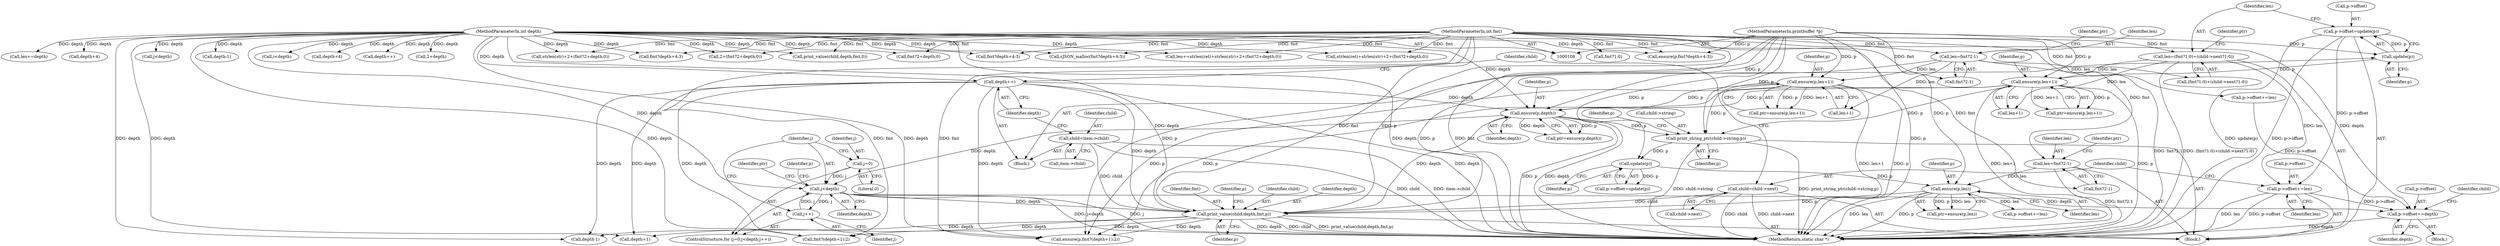 digraph "0_iperf_91f2fa59e8ed80dfbf400add0164ee0e508e412a_42@API" {
"1000379" [label="(Call,p->offset=update(p))"];
"1000383" [label="(Call,update(p))"];
"1000374" [label="(Call,print_value(child,depth,fmt,p))"];
"1000435" [label="(Call,child=child->next)"];
"1000288" [label="(Call,child=item->child)"];
"1000293" [label="(Call,depth++)"];
"1000110" [label="(MethodParameterIn,int depth)"];
"1000315" [label="(Call,j<depth)"];
"1000312" [label="(Call,j=0)"];
"1000318" [label="(Call,j++)"];
"1000303" [label="(Call,ensure(p,depth))"];
"1000400" [label="(Call,ensure(p,len+1))"];
"1000112" [label="(MethodParameterIn,printbuffer *p)"];
"1000385" [label="(Call,len=(fmt?1:0)+(child->next?1:0))"];
"1000111" [label="(MethodParameterIn,int fmt)"];
"1000257" [label="(Call,ensure(p,len+1))"];
"1000249" [label="(Call,len=fmt?2:1)"];
"1000349" [label="(Call,ensure(p,len))"];
"1000339" [label="(Call,update(p))"];
"1000330" [label="(Call,print_string_ptr(child->string,p))"];
"1000341" [label="(Call,len=fmt?2:1)"];
"1000430" [label="(Call,p->offset+=len)"];
"1000325" [label="(Call,p->offset+=depth)"];
"1000572" [label="(Call,print_value(child,depth,fmt,0))"];
"1000326" [label="(Call,p->offset)"];
"1000385" [label="(Call,len=(fmt?1:0)+(child->next?1:0))"];
"1000243" [label="(Block,)"];
"1000349" [label="(Call,ensure(p,len))"];
"1000315" [label="(Call,j<depth)"];
"1000258" [label="(Identifier,p)"];
"1000311" [label="(ControlStructure,for (j=0;j<depth;j++))"];
"1000314" [label="(Literal,0)"];
"1000257" [label="(Call,ensure(p,len+1))"];
"1000386" [label="(Identifier,len)"];
"1000381" [label="(Identifier,p)"];
"1000380" [label="(Call,p->offset)"];
"1000301" [label="(Call,ptr=ensure(p,depth))"];
"1000219" [label="(Call,i<depth)"];
"1000290" [label="(Call,item->child)"];
"1000591" [label="(Call,fmt?2+depth:0)"];
"1000178" [label="(Call,depth+4)"];
"1000402" [label="(Call,len+1)"];
"1000541" [label="(Call,depth++)"];
"1000304" [label="(Identifier,p)"];
"1000463" [label="(Call,depth-1)"];
"1000176" [label="(Call,fmt?depth+4:3)"];
"1000313" [label="(Identifier,j)"];
"1000431" [label="(Call,p->offset)"];
"1000379" [label="(Call,p->offset=update(p))"];
"1000581" [label="(Call,len+=strlen(ret)+strlen(str)+2+(fmt?2+depth:0))"];
"1000325" [label="(Call,p->offset+=depth)"];
"1000319" [label="(Identifier,j)"];
"1000401" [label="(Identifier,p)"];
"1000593" [label="(Call,2+depth)"];
"1000334" [label="(Identifier,p)"];
"1000335" [label="(Call,p->offset=update(p))"];
"1000446" [label="(Call,depth+1)"];
"1000297" [label="(Block,)"];
"1000398" [label="(Call,ptr=ensure(p,len+1))"];
"1000256" [label="(Identifier,ptr)"];
"1000331" [label="(Call,child->string)"];
"1000323" [label="(Identifier,ptr)"];
"1000251" [label="(Call,fmt?2:1)"];
"1000340" [label="(Identifier,p)"];
"1000375" [label="(Identifier,child)"];
"1000341" [label="(Call,len=fmt?2:1)"];
"1000400" [label="(Call,ensure(p,len+1))"];
"1000383" [label="(Call,update(p))"];
"1000288" [label="(Call,child=item->child)"];
"1000343" [label="(Call,fmt?2:1)"];
"1000378" [label="(Identifier,p)"];
"1000351" [label="(Identifier,len)"];
"1000318" [label="(Call,j++)"];
"1000296" [label="(Identifier,child)"];
"1000444" [label="(Call,fmt?(depth+1):2)"];
"1000436" [label="(Identifier,child)"];
"1000348" [label="(Identifier,ptr)"];
"1000387" [label="(Call,(fmt?1:0)+(child->next?1:0))"];
"1000250" [label="(Identifier,len)"];
"1000437" [label="(Call,child->next)"];
"1000330" [label="(Call,print_string_ptr(child->string,p))"];
"1000586" [label="(Call,strlen(str)+2+(fmt?2+depth:0))"];
"1000804" [label="(MethodReturn,static char *)"];
"1000294" [label="(Identifier,depth)"];
"1000545" [label="(Call,len+=depth)"];
"1000249" [label="(Call,len=fmt?2:1)"];
"1000303" [label="(Call,ensure(p,depth))"];
"1000111" [label="(MethodParameterIn,int fmt)"];
"1000110" [label="(MethodParameterIn,int depth)"];
"1000305" [label="(Identifier,depth)"];
"1000190" [label="(Call,depth+4)"];
"1000337" [label="(Identifier,p)"];
"1000289" [label="(Identifier,child)"];
"1000376" [label="(Identifier,depth)"];
"1000300" [label="(Block,)"];
"1000692" [label="(Call,j<depth)"];
"1000347" [label="(Call,ptr=ensure(p,len))"];
"1000329" [label="(Identifier,depth)"];
"1000283" [label="(Call,p->offset+=len)"];
"1000174" [label="(Call,ensure(p,fmt?depth+4:3))"];
"1000317" [label="(Identifier,depth)"];
"1000259" [label="(Call,len+1)"];
"1000384" [label="(Identifier,p)"];
"1000342" [label="(Identifier,len)"];
"1000369" [label="(Call,p->offset+=len)"];
"1000327" [label="(Identifier,p)"];
"1000388" [label="(Call,fmt?1:0)"];
"1000188" [label="(Call,fmt?depth+4:3)"];
"1000374" [label="(Call,print_value(child,depth,fmt,p))"];
"1000316" [label="(Identifier,j)"];
"1000332" [label="(Identifier,child)"];
"1000589" [label="(Call,2+(fmt?2+depth:0))"];
"1000312" [label="(Call,j=0)"];
"1000782" [label="(Call,depth-1)"];
"1000187" [label="(Call,cJSON_malloc(fmt?depth+4:3))"];
"1000112" [label="(MethodParameterIn,printbuffer *p)"];
"1000377" [label="(Identifier,fmt)"];
"1000293" [label="(Call,depth++)"];
"1000255" [label="(Call,ptr=ensure(p,len+1))"];
"1000350" [label="(Identifier,p)"];
"1000399" [label="(Identifier,ptr)"];
"1000434" [label="(Identifier,len)"];
"1000430" [label="(Call,p->offset+=len)"];
"1000339" [label="(Call,update(p))"];
"1000442" [label="(Call,ensure(p,fmt?(depth+1):2))"];
"1000435" [label="(Call,child=child->next)"];
"1000583" [label="(Call,strlen(ret)+strlen(str)+2+(fmt?2+depth:0))"];
"1000379" -> "1000297"  [label="AST: "];
"1000379" -> "1000383"  [label="CFG: "];
"1000380" -> "1000379"  [label="AST: "];
"1000383" -> "1000379"  [label="AST: "];
"1000386" -> "1000379"  [label="CFG: "];
"1000379" -> "1000804"  [label="DDG: update(p)"];
"1000379" -> "1000804"  [label="DDG: p->offset"];
"1000383" -> "1000379"  [label="DDG: p"];
"1000379" -> "1000430"  [label="DDG: p->offset"];
"1000383" -> "1000384"  [label="CFG: "];
"1000384" -> "1000383"  [label="AST: "];
"1000374" -> "1000383"  [label="DDG: p"];
"1000112" -> "1000383"  [label="DDG: p"];
"1000383" -> "1000400"  [label="DDG: p"];
"1000374" -> "1000297"  [label="AST: "];
"1000374" -> "1000378"  [label="CFG: "];
"1000375" -> "1000374"  [label="AST: "];
"1000376" -> "1000374"  [label="AST: "];
"1000377" -> "1000374"  [label="AST: "];
"1000378" -> "1000374"  [label="AST: "];
"1000381" -> "1000374"  [label="CFG: "];
"1000374" -> "1000804"  [label="DDG: depth"];
"1000374" -> "1000804"  [label="DDG: child"];
"1000374" -> "1000804"  [label="DDG: print_value(child,depth,fmt,p)"];
"1000374" -> "1000303"  [label="DDG: depth"];
"1000435" -> "1000374"  [label="DDG: child"];
"1000288" -> "1000374"  [label="DDG: child"];
"1000293" -> "1000374"  [label="DDG: depth"];
"1000110" -> "1000374"  [label="DDG: depth"];
"1000315" -> "1000374"  [label="DDG: depth"];
"1000111" -> "1000374"  [label="DDG: fmt"];
"1000349" -> "1000374"  [label="DDG: p"];
"1000112" -> "1000374"  [label="DDG: p"];
"1000374" -> "1000442"  [label="DDG: depth"];
"1000374" -> "1000444"  [label="DDG: depth"];
"1000374" -> "1000446"  [label="DDG: depth"];
"1000374" -> "1000463"  [label="DDG: depth"];
"1000435" -> "1000297"  [label="AST: "];
"1000435" -> "1000437"  [label="CFG: "];
"1000436" -> "1000435"  [label="AST: "];
"1000437" -> "1000435"  [label="AST: "];
"1000296" -> "1000435"  [label="CFG: "];
"1000435" -> "1000804"  [label="DDG: child"];
"1000435" -> "1000804"  [label="DDG: child->next"];
"1000288" -> "1000243"  [label="AST: "];
"1000288" -> "1000290"  [label="CFG: "];
"1000289" -> "1000288"  [label="AST: "];
"1000290" -> "1000288"  [label="AST: "];
"1000294" -> "1000288"  [label="CFG: "];
"1000288" -> "1000804"  [label="DDG: item->child"];
"1000288" -> "1000804"  [label="DDG: child"];
"1000293" -> "1000243"  [label="AST: "];
"1000293" -> "1000294"  [label="CFG: "];
"1000294" -> "1000293"  [label="AST: "];
"1000296" -> "1000293"  [label="CFG: "];
"1000293" -> "1000804"  [label="DDG: depth"];
"1000110" -> "1000293"  [label="DDG: depth"];
"1000293" -> "1000303"  [label="DDG: depth"];
"1000293" -> "1000442"  [label="DDG: depth"];
"1000293" -> "1000444"  [label="DDG: depth"];
"1000293" -> "1000446"  [label="DDG: depth"];
"1000293" -> "1000463"  [label="DDG: depth"];
"1000110" -> "1000108"  [label="AST: "];
"1000110" -> "1000804"  [label="DDG: depth"];
"1000110" -> "1000174"  [label="DDG: depth"];
"1000110" -> "1000176"  [label="DDG: depth"];
"1000110" -> "1000178"  [label="DDG: depth"];
"1000110" -> "1000187"  [label="DDG: depth"];
"1000110" -> "1000188"  [label="DDG: depth"];
"1000110" -> "1000190"  [label="DDG: depth"];
"1000110" -> "1000219"  [label="DDG: depth"];
"1000110" -> "1000303"  [label="DDG: depth"];
"1000110" -> "1000315"  [label="DDG: depth"];
"1000110" -> "1000325"  [label="DDG: depth"];
"1000110" -> "1000442"  [label="DDG: depth"];
"1000110" -> "1000444"  [label="DDG: depth"];
"1000110" -> "1000446"  [label="DDG: depth"];
"1000110" -> "1000463"  [label="DDG: depth"];
"1000110" -> "1000541"  [label="DDG: depth"];
"1000110" -> "1000545"  [label="DDG: depth"];
"1000110" -> "1000572"  [label="DDG: depth"];
"1000110" -> "1000581"  [label="DDG: depth"];
"1000110" -> "1000583"  [label="DDG: depth"];
"1000110" -> "1000586"  [label="DDG: depth"];
"1000110" -> "1000589"  [label="DDG: depth"];
"1000110" -> "1000591"  [label="DDG: depth"];
"1000110" -> "1000593"  [label="DDG: depth"];
"1000110" -> "1000692"  [label="DDG: depth"];
"1000110" -> "1000782"  [label="DDG: depth"];
"1000315" -> "1000311"  [label="AST: "];
"1000315" -> "1000317"  [label="CFG: "];
"1000316" -> "1000315"  [label="AST: "];
"1000317" -> "1000315"  [label="AST: "];
"1000323" -> "1000315"  [label="CFG: "];
"1000327" -> "1000315"  [label="CFG: "];
"1000315" -> "1000804"  [label="DDG: j<depth"];
"1000315" -> "1000804"  [label="DDG: j"];
"1000312" -> "1000315"  [label="DDG: j"];
"1000318" -> "1000315"  [label="DDG: j"];
"1000303" -> "1000315"  [label="DDG: depth"];
"1000315" -> "1000318"  [label="DDG: j"];
"1000315" -> "1000325"  [label="DDG: depth"];
"1000312" -> "1000311"  [label="AST: "];
"1000312" -> "1000314"  [label="CFG: "];
"1000313" -> "1000312"  [label="AST: "];
"1000314" -> "1000312"  [label="AST: "];
"1000316" -> "1000312"  [label="CFG: "];
"1000318" -> "1000311"  [label="AST: "];
"1000318" -> "1000319"  [label="CFG: "];
"1000319" -> "1000318"  [label="AST: "];
"1000316" -> "1000318"  [label="CFG: "];
"1000303" -> "1000301"  [label="AST: "];
"1000303" -> "1000305"  [label="CFG: "];
"1000304" -> "1000303"  [label="AST: "];
"1000305" -> "1000303"  [label="AST: "];
"1000301" -> "1000303"  [label="CFG: "];
"1000303" -> "1000804"  [label="DDG: p"];
"1000303" -> "1000804"  [label="DDG: depth"];
"1000303" -> "1000301"  [label="DDG: p"];
"1000303" -> "1000301"  [label="DDG: depth"];
"1000400" -> "1000303"  [label="DDG: p"];
"1000257" -> "1000303"  [label="DDG: p"];
"1000112" -> "1000303"  [label="DDG: p"];
"1000303" -> "1000330"  [label="DDG: p"];
"1000400" -> "1000398"  [label="AST: "];
"1000400" -> "1000402"  [label="CFG: "];
"1000401" -> "1000400"  [label="AST: "];
"1000402" -> "1000400"  [label="AST: "];
"1000398" -> "1000400"  [label="CFG: "];
"1000400" -> "1000804"  [label="DDG: p"];
"1000400" -> "1000804"  [label="DDG: len+1"];
"1000400" -> "1000330"  [label="DDG: p"];
"1000400" -> "1000398"  [label="DDG: p"];
"1000400" -> "1000398"  [label="DDG: len+1"];
"1000112" -> "1000400"  [label="DDG: p"];
"1000385" -> "1000400"  [label="DDG: len"];
"1000400" -> "1000442"  [label="DDG: p"];
"1000112" -> "1000108"  [label="AST: "];
"1000112" -> "1000804"  [label="DDG: p"];
"1000112" -> "1000174"  [label="DDG: p"];
"1000112" -> "1000257"  [label="DDG: p"];
"1000112" -> "1000330"  [label="DDG: p"];
"1000112" -> "1000339"  [label="DDG: p"];
"1000112" -> "1000349"  [label="DDG: p"];
"1000112" -> "1000442"  [label="DDG: p"];
"1000385" -> "1000297"  [label="AST: "];
"1000385" -> "1000387"  [label="CFG: "];
"1000386" -> "1000385"  [label="AST: "];
"1000387" -> "1000385"  [label="AST: "];
"1000399" -> "1000385"  [label="CFG: "];
"1000385" -> "1000804"  [label="DDG: (fmt?1:0)+(child->next?1:0)"];
"1000111" -> "1000385"  [label="DDG: fmt"];
"1000385" -> "1000402"  [label="DDG: len"];
"1000385" -> "1000430"  [label="DDG: len"];
"1000111" -> "1000108"  [label="AST: "];
"1000111" -> "1000804"  [label="DDG: fmt"];
"1000111" -> "1000174"  [label="DDG: fmt"];
"1000111" -> "1000176"  [label="DDG: fmt"];
"1000111" -> "1000187"  [label="DDG: fmt"];
"1000111" -> "1000188"  [label="DDG: fmt"];
"1000111" -> "1000249"  [label="DDG: fmt"];
"1000111" -> "1000251"  [label="DDG: fmt"];
"1000111" -> "1000341"  [label="DDG: fmt"];
"1000111" -> "1000343"  [label="DDG: fmt"];
"1000111" -> "1000387"  [label="DDG: fmt"];
"1000111" -> "1000388"  [label="DDG: fmt"];
"1000111" -> "1000442"  [label="DDG: fmt"];
"1000111" -> "1000444"  [label="DDG: fmt"];
"1000111" -> "1000572"  [label="DDG: fmt"];
"1000111" -> "1000581"  [label="DDG: fmt"];
"1000111" -> "1000583"  [label="DDG: fmt"];
"1000111" -> "1000586"  [label="DDG: fmt"];
"1000111" -> "1000589"  [label="DDG: fmt"];
"1000111" -> "1000591"  [label="DDG: fmt"];
"1000257" -> "1000255"  [label="AST: "];
"1000257" -> "1000259"  [label="CFG: "];
"1000258" -> "1000257"  [label="AST: "];
"1000259" -> "1000257"  [label="AST: "];
"1000255" -> "1000257"  [label="CFG: "];
"1000257" -> "1000804"  [label="DDG: len+1"];
"1000257" -> "1000804"  [label="DDG: p"];
"1000257" -> "1000255"  [label="DDG: p"];
"1000257" -> "1000255"  [label="DDG: len+1"];
"1000249" -> "1000257"  [label="DDG: len"];
"1000257" -> "1000330"  [label="DDG: p"];
"1000257" -> "1000442"  [label="DDG: p"];
"1000249" -> "1000243"  [label="AST: "];
"1000249" -> "1000251"  [label="CFG: "];
"1000250" -> "1000249"  [label="AST: "];
"1000251" -> "1000249"  [label="AST: "];
"1000256" -> "1000249"  [label="CFG: "];
"1000249" -> "1000804"  [label="DDG: fmt?2:1"];
"1000249" -> "1000259"  [label="DDG: len"];
"1000249" -> "1000283"  [label="DDG: len"];
"1000349" -> "1000347"  [label="AST: "];
"1000349" -> "1000351"  [label="CFG: "];
"1000350" -> "1000349"  [label="AST: "];
"1000351" -> "1000349"  [label="AST: "];
"1000347" -> "1000349"  [label="CFG: "];
"1000349" -> "1000804"  [label="DDG: len"];
"1000349" -> "1000804"  [label="DDG: p"];
"1000349" -> "1000347"  [label="DDG: p"];
"1000349" -> "1000347"  [label="DDG: len"];
"1000339" -> "1000349"  [label="DDG: p"];
"1000341" -> "1000349"  [label="DDG: len"];
"1000349" -> "1000369"  [label="DDG: len"];
"1000339" -> "1000335"  [label="AST: "];
"1000339" -> "1000340"  [label="CFG: "];
"1000340" -> "1000339"  [label="AST: "];
"1000335" -> "1000339"  [label="CFG: "];
"1000339" -> "1000335"  [label="DDG: p"];
"1000330" -> "1000339"  [label="DDG: p"];
"1000330" -> "1000297"  [label="AST: "];
"1000330" -> "1000334"  [label="CFG: "];
"1000331" -> "1000330"  [label="AST: "];
"1000334" -> "1000330"  [label="AST: "];
"1000337" -> "1000330"  [label="CFG: "];
"1000330" -> "1000804"  [label="DDG: child->string"];
"1000330" -> "1000804"  [label="DDG: print_string_ptr(child->string,p)"];
"1000341" -> "1000297"  [label="AST: "];
"1000341" -> "1000343"  [label="CFG: "];
"1000342" -> "1000341"  [label="AST: "];
"1000343" -> "1000341"  [label="AST: "];
"1000348" -> "1000341"  [label="CFG: "];
"1000341" -> "1000804"  [label="DDG: fmt?2:1"];
"1000430" -> "1000297"  [label="AST: "];
"1000430" -> "1000434"  [label="CFG: "];
"1000431" -> "1000430"  [label="AST: "];
"1000434" -> "1000430"  [label="AST: "];
"1000436" -> "1000430"  [label="CFG: "];
"1000430" -> "1000804"  [label="DDG: len"];
"1000430" -> "1000804"  [label="DDG: p->offset"];
"1000430" -> "1000325"  [label="DDG: p->offset"];
"1000325" -> "1000300"  [label="AST: "];
"1000325" -> "1000329"  [label="CFG: "];
"1000326" -> "1000325"  [label="AST: "];
"1000329" -> "1000325"  [label="AST: "];
"1000332" -> "1000325"  [label="CFG: "];
"1000325" -> "1000804"  [label="DDG: depth"];
"1000283" -> "1000325"  [label="DDG: p->offset"];
}
